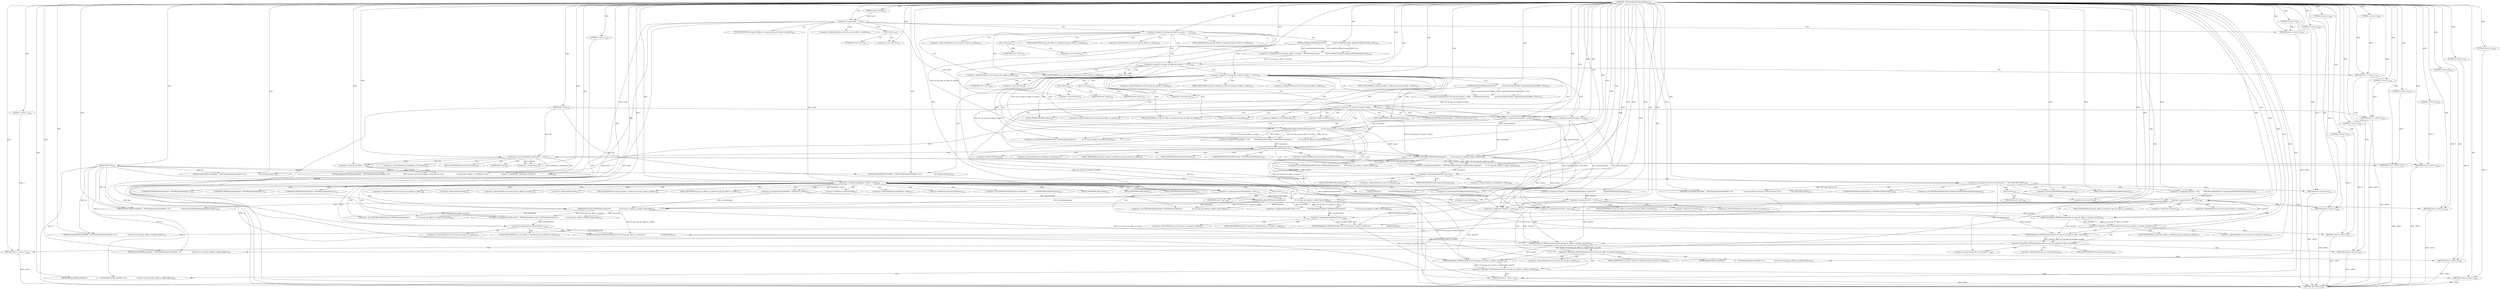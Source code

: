 digraph "_TIFFCheckDirNumberAndOffset" {  
"91745" [label = <(METHOD,_TIFFCheckDirNumberAndOffset)<SUB>5332</SUB>> ]
"92091" [label = <(METHOD_RETURN,int)<SUB>5332</SUB>> ]
"91746" [label = <(PARAM,TIFF *tif)<SUB>5332</SUB>> ]
"91747" [label = <(PARAM,tdir_t dirn)<SUB>5332</SUB>> ]
"91748" [label = <(PARAM,uint64_t diroff)<SUB>5332</SUB>> ]
"91834" [label = <(&lt;operator&gt;.assignment,entry.offset = diroff)<SUB>5369</SUB>> ]
"91839" [label = <(&lt;operator&gt;.assignment,entry.dirNumber = dirn)<SUB>5370</SUB>> ]
"91845" [label = <(&lt;operator&gt;.assignment,*foundEntry =\012        (TIFFOffsetAndDirNumber *)TIFFHashSetLookup(\012            tif-&gt;tif_map_dir_offset_to_number, &amp;entry))<SUB>5372</SUB>> ]
"91887" [label = <(&lt;operator&gt;.assignment,foundEntry = (TIFFOffsetAndDirNumber *)TIFFHashSetLookup(\012        tif-&gt;tif_map_dir_number_to_offset, &amp;entry))<SUB>5394</SUB>> ]
"92031" [label = <(&lt;operator&gt;.assignment,*entryPtr =\012        (TIFFOffsetAndDirNumber *)malloc(sizeof(TIFFOffsetAndDirNumber)))<SUB>5459</SUB>> ]
"92053" [label = <(&lt;operator&gt;.assignment,*entryPtr = entry)<SUB>5469</SUB>> ]
"92085" [label = <(&lt;operator&gt;.postIncrement,tif-&gt;tif_dirnumber++)<SUB>5484</SUB>> ]
"92089" [label = <(RETURN,return 1;,return 1;)<SUB>5486</SUB>> ]
"91751" [label = <(&lt;operator&gt;.equals,diroff == 0)<SUB>5334</SUB>> ]
"91758" [label = <(&lt;operator&gt;.equals,tif-&gt;tif_map_dir_offset_to_number == NULL)<SUB>5337</SUB>> ]
"91794" [label = <(&lt;operator&gt;.equals,tif-&gt;tif_map_dir_number_to_offset == NULL)<SUB>5349</SUB>> ]
"91856" [label = <(&lt;operator&gt;.logicalAnd,foundEntry &amp;&amp; 1)<SUB>5375</SUB>> ]
"91898" [label = <(&lt;operator&gt;.logicalAnd,foundEntry &amp;&amp; 1)<SUB>5396</SUB>> ]
"92017" [label = <(&lt;operator&gt;.greaterEqualsThan,tif-&gt;tif_dirnumber &gt;= TIFF_MAX_DIR_COUNT)<SUB>5451</SUB>> ]
"92039" [label = <(&lt;operator&gt;.equals,entryPtr == NULL)<SUB>5461</SUB>> ]
"92058" [label = <(&lt;operator&gt;.logicalNot,!TIFFHashSetInsert(tif-&gt;tif_map_dir_offset_to_number, entryPtr))<SUB>5471</SUB>> ]
"92072" [label = <(&lt;operator&gt;.logicalNot,!TIFFHashSetInsert(tif-&gt;tif_map_dir_number_to_offset, entryPtr))<SUB>5477</SUB>> ]
"92090" [label = <(LITERAL,1,return 1;)<SUB>5486</SUB>> ]
"91755" [label = <(RETURN,return 0;,return 0;)<SUB>5335</SUB>> ]
"91768" [label = <(&lt;operator&gt;.assignment,tif-&gt;tif_map_dir_offset_to_number = TIFFHashSetNew(\012            hashFuncOffsetToNumber, equalFuncOffsetToNumber, free))<SUB>5339</SUB>> ]
"91804" [label = <(&lt;operator&gt;.assignment,tif-&gt;tif_map_dir_number_to_offset = TIFFHashSetNew(\012            hashFuncNumberToOffset, equalFuncNumberToOffset, NULL))<SUB>5353</SUB>> ]
"91847" [label = <(&lt;operator&gt;.cast,(TIFFOffsetAndDirNumber *)TIFFHashSetLookup(\012            tif-&gt;tif_map_dir_offset_to_number, &amp;entry))<SUB>5373</SUB>> ]
"91889" [label = <(&lt;operator&gt;.cast,(TIFFOffsetAndDirNumber *)TIFFHashSetLookup(\012        tif-&gt;tif_map_dir_number_to_offset, &amp;entry))<SUB>5394</SUB>> ]
"92014" [label = <(RETURN,return 1;,return 1;)<SUB>5447</SUB>> ]
"92023" [label = <(TIFFErrorExtR,TIFFErrorExtR(tif, &quot;_TIFFCheckDirNumberAndOffset&quot;,\012                      &quot;Cannot handle more than %u TIFF directories&quot;,\012                      TIFF_MAX_DIR_COUNT))<SUB>5453</SUB>> ]
"92028" [label = <(RETURN,return 0;,return 0;)<SUB>5456</SUB>> ]
"92047" [label = <(TIFFErrorExtR,TIFFErrorExtR(tif, &quot;_TIFFCheckDirNumberAndOffset&quot;,\012                      &quot;malloc(sizeof(TIFFOffsetAndDirNumber)) failed&quot;))<SUB>5463</SUB>> ]
"92051" [label = <(RETURN,return 0;,return 0;)<SUB>5465</SUB>> ]
"92065" [label = <(TIFFErrorExtR,TIFFErrorExtR(tif, &quot;_TIFFCheckDirNumberAndOffset&quot;,\012                      &quot;Insertion in tif_map_dir_offset_to_number failed&quot;))<SUB>5473</SUB>> ]
"92069" [label = <(RETURN,return 0;,return 0;)<SUB>5475</SUB>> ]
"92079" [label = <(TIFFErrorExtR,TIFFErrorExtR(tif, &quot;_TIFFCheckDirNumberAndOffset&quot;,\012                      &quot;Insertion in tif_map_dir_number_to_offset failed&quot;))<SUB>5479</SUB>> ]
"92083" [label = <(RETURN,return 0;,return 0;)<SUB>5481</SUB>> ]
"91756" [label = <(LITERAL,0,return 0;)<SUB>5335</SUB>> ]
"91777" [label = <(&lt;operator&gt;.equals,tif-&gt;tif_map_dir_offset_to_number == NULL)<SUB>5341</SUB>> ]
"91817" [label = <(&lt;operator&gt;.equals,tif-&gt;tif_map_dir_number_to_offset == NULL)<SUB>5355</SUB>> ]
"91849" [label = <(TIFFHashSetLookup,TIFFHashSetLookup(\012            tif-&gt;tif_map_dir_offset_to_number, &amp;entry))<SUB>5373</SUB>> ]
"91861" [label = <(&lt;operator&gt;.equals,foundEntry-&gt;dirNumber == dirn)<SUB>5377</SUB>> ]
"91891" [label = <(TIFFHashSetLookup,TIFFHashSetLookup(\012        tif-&gt;tif_map_dir_number_to_offset, &amp;entry))<SUB>5394</SUB>> ]
"91903" [label = <(&lt;operator&gt;.notEquals,foundEntry-&gt;offset != diroff)<SUB>5398</SUB>> ]
"92015" [label = <(LITERAL,1,return 1;)<SUB>5447</SUB>> ]
"92029" [label = <(LITERAL,0,return 0;)<SUB>5456</SUB>> ]
"92035" [label = <(malloc,malloc(sizeof(TIFFOffsetAndDirNumber)))<SUB>5460</SUB>> ]
"92052" [label = <(LITERAL,0,return 0;)<SUB>5465</SUB>> ]
"92059" [label = <(TIFFHashSetInsert,TIFFHashSetInsert(tif-&gt;tif_map_dir_offset_to_number, entryPtr))<SUB>5471</SUB>> ]
"92070" [label = <(LITERAL,0,return 0;)<SUB>5475</SUB>> ]
"92073" [label = <(TIFFHashSetInsert,TIFFHashSetInsert(tif-&gt;tif_map_dir_number_to_offset, entryPtr))<SUB>5477</SUB>> ]
"92084" [label = <(LITERAL,0,return 0;)<SUB>5481</SUB>> ]
"91764" [label = <(&lt;operator&gt;.cast,(void *)0)<SUB>5337</SUB>> ]
"91772" [label = <(TIFFHashSetNew,TIFFHashSetNew(\012            hashFuncOffsetToNumber, equalFuncOffsetToNumber, free))<SUB>5339</SUB>> ]
"91787" [label = <(TIFFErrorExtR,TIFFErrorExtR(tif, &quot;_TIFFCheckDirNumberAndOffset&quot;,\012                          &quot;Not enough memory&quot;))<SUB>5343</SUB>> ]
"91791" [label = <(RETURN,return 1;,return 1;)<SUB>5345</SUB>> ]
"91800" [label = <(&lt;operator&gt;.cast,(void *)0)<SUB>5349</SUB>> ]
"91808" [label = <(TIFFHashSetNew,TIFFHashSetNew(\012            hashFuncNumberToOffset, equalFuncNumberToOffset, NULL))<SUB>5353</SUB>> ]
"91827" [label = <(TIFFErrorExtR,TIFFErrorExtR(tif, &quot;_TIFFCheckDirNumberAndOffset&quot;,\012                          &quot;Not enough memory&quot;))<SUB>5357</SUB>> ]
"91831" [label = <(RETURN,return 1;,return 1;)<SUB>5359</SUB>> ]
"91867" [label = <(RETURN,return 1;,return 1;)<SUB>5379</SUB>> ]
"91910" [label = <(&lt;operator&gt;.assignment,entryOld.offset = foundEntry-&gt;offset)<SUB>5401</SUB>> ]
"91917" [label = <(&lt;operator&gt;.assignment,entryOld.dirNumber = dirn)<SUB>5402</SUB>> ]
"91923" [label = <(&lt;operator&gt;.assignment,*foundEntryOld =\012                (TIFFOffsetAndDirNumber *)TIFFHashSetLookup(\012                    tif-&gt;tif_map_dir_number_to_offset, &amp;entryOld))<SUB>5406</SUB>> ]
"91943" [label = <(&lt;operator&gt;.assignment,foundEntryOld = (TIFFOffsetAndDirNumber *)TIFFHashSetLookup(\012                tif-&gt;tif_map_dir_offset_to_number, &amp;entryOld))<SUB>5414</SUB>> ]
"91964" [label = <(&lt;operator&gt;.assignment,*entryPtr = (TIFFOffsetAndDirNumber *)malloc(\012                sizeof(TIFFOffsetAndDirNumber)))<SUB>5422</SUB>> ]
"91982" [label = <(&lt;operator&gt;.assignment,*entryPtr = entry)<SUB>5430</SUB>> ]
"92036" [label = <(&lt;operator&gt;.sizeOf,sizeof(TIFFOffsetAndDirNumber))<SUB>5460</SUB>> ]
"92043" [label = <(&lt;operator&gt;.cast,(void *)0)<SUB>5461</SUB>> ]
"91792" [label = <(LITERAL,1,return 1;)<SUB>5345</SUB>> ]
"91832" [label = <(LITERAL,1,return 1;)<SUB>5359</SUB>> ]
"91868" [label = <(LITERAL,1,return 1;)<SUB>5379</SUB>> ]
"91871" [label = <(TIFFWarningExtR,TIFFWarningExtR(tif, &quot;_TIFFCheckDirNumberAndOffset&quot;,\012                            &quot;TIFF directory %d has IFD looping to directory %u &quot;\012                            &quot;at offset 0x%&quot; PRIx64 &quot; (%&quot; PRIu64 &quot;)&quot;,\012                            (int)dirn - 1, foundEntry-&gt;dirNumber, diroff,\012                            diroff))<SUB>5383</SUB>> ]
"91885" [label = <(RETURN,return 0;,return 0;)<SUB>5388</SUB>> ]
"91934" [label = <(&lt;operator&gt;.logicalAnd,foundEntryOld &amp;&amp; 1)<SUB>5409</SUB>> ]
"91954" [label = <(&lt;operator&gt;.logicalAnd,foundEntryOld &amp;&amp; 1)<SUB>5416</SUB>> ]
"91972" [label = <(&lt;operator&gt;.equals,entryPtr == NULL)<SUB>5424</SUB>> ]
"91987" [label = <(&lt;operator&gt;.logicalNot,!TIFFHashSetInsert(tif-&gt;tif_map_dir_offset_to_number, entryPtr))<SUB>5432</SUB>> ]
"92001" [label = <(&lt;operator&gt;.logicalNot,!TIFFHashSetInsert(tif-&gt;tif_map_dir_number_to_offset, entryPtr))<SUB>5439</SUB>> ]
"91783" [label = <(&lt;operator&gt;.cast,(void *)0)<SUB>5341</SUB>> ]
"91813" [label = <(&lt;operator&gt;.cast,(void *)0)<SUB>5354</SUB>> ]
"91823" [label = <(&lt;operator&gt;.cast,(void *)0)<SUB>5355</SUB>> ]
"91886" [label = <(LITERAL,0,return 0;)<SUB>5388</SUB>> ]
"91925" [label = <(&lt;operator&gt;.cast,(TIFFOffsetAndDirNumber *)TIFFHashSetLookup(\012                    tif-&gt;tif_map_dir_number_to_offset, &amp;entryOld))<SUB>5407</SUB>> ]
"91938" [label = <(TIFFHashSetRemove,TIFFHashSetRemove(tif-&gt;tif_map_dir_number_to_offset,\012                                  foundEntryOld))<SUB>5411</SUB>> ]
"91945" [label = <(&lt;operator&gt;.cast,(TIFFOffsetAndDirNumber *)TIFFHashSetLookup(\012                tif-&gt;tif_map_dir_offset_to_number, &amp;entryOld))<SUB>5414</SUB>> ]
"91958" [label = <(TIFFHashSetRemove,TIFFHashSetRemove(tif-&gt;tif_map_dir_offset_to_number,\012                                  foundEntryOld))<SUB>5418</SUB>> ]
"91980" [label = <(RETURN,return 0;,return 0;)<SUB>5426</SUB>> ]
"91994" [label = <(TIFFErrorExtR,TIFFErrorExtR(\012                    tif, &quot;_TIFFCheckDirNumberAndOffset&quot;,\012                    &quot;Insertion in tif_map_dir_offset_to_number failed&quot;))<SUB>5434</SUB>> ]
"91998" [label = <(RETURN,return 0;,return 0;)<SUB>5437</SUB>> ]
"92008" [label = <(TIFFErrorExtR,TIFFErrorExtR(\012                    tif, &quot;_TIFFCheckDirNumberAndOffset&quot;,\012                    &quot;Insertion in tif_map_dir_number_to_offset failed&quot;))<SUB>5441</SUB>> ]
"92012" [label = <(RETURN,return 0;,return 0;)<SUB>5444</SUB>> ]
"91875" [label = <(&lt;operator&gt;.subtraction,(int)dirn - 1)<SUB>5386</SUB>> ]
"91927" [label = <(TIFFHashSetLookup,TIFFHashSetLookup(\012                    tif-&gt;tif_map_dir_number_to_offset, &amp;entryOld))<SUB>5407</SUB>> ]
"91947" [label = <(TIFFHashSetLookup,TIFFHashSetLookup(\012                tif-&gt;tif_map_dir_offset_to_number, &amp;entryOld))<SUB>5414</SUB>> ]
"91968" [label = <(malloc,malloc(\012                sizeof(TIFFOffsetAndDirNumber)))<SUB>5422</SUB>> ]
"91981" [label = <(LITERAL,0,return 0;)<SUB>5426</SUB>> ]
"91988" [label = <(TIFFHashSetInsert,TIFFHashSetInsert(tif-&gt;tif_map_dir_offset_to_number, entryPtr))<SUB>5432</SUB>> ]
"91999" [label = <(LITERAL,0,return 0;)<SUB>5437</SUB>> ]
"92002" [label = <(TIFFHashSetInsert,TIFFHashSetInsert(tif-&gt;tif_map_dir_number_to_offset, entryPtr))<SUB>5439</SUB>> ]
"92013" [label = <(LITERAL,0,return 0;)<SUB>5444</SUB>> ]
"91876" [label = <(&lt;operator&gt;.cast,(int)dirn)<SUB>5386</SUB>> ]
"91969" [label = <(&lt;operator&gt;.sizeOf,sizeof(TIFFOffsetAndDirNumber))<SUB>5423</SUB>> ]
"91976" [label = <(&lt;operator&gt;.cast,(void *)0)<SUB>5424</SUB>> ]
"91835" [label = <(&lt;operator&gt;.fieldAccess,entry.offset)<SUB>5369</SUB>> ]
"91840" [label = <(&lt;operator&gt;.fieldAccess,entry.dirNumber)<SUB>5370</SUB>> ]
"92033" [label = <(&lt;operator&gt;.cast,(TIFFOffsetAndDirNumber *)malloc(sizeof(TIFFOffsetAndDirNumber)))<SUB>5460</SUB>> ]
"92054" [label = <(&lt;operator&gt;.indirection,*entryPtr)<SUB>5469</SUB>> ]
"92086" [label = <(&lt;operator&gt;.indirectFieldAccess,tif-&gt;tif_dirnumber)<SUB>5484</SUB>> ]
"91759" [label = <(&lt;operator&gt;.indirectFieldAccess,tif-&gt;tif_map_dir_offset_to_number)<SUB>5337</SUB>> ]
"91762" [label = <(NULL,NULL)<SUB>5337</SUB>> ]
"91795" [label = <(&lt;operator&gt;.indirectFieldAccess,tif-&gt;tif_map_dir_number_to_offset)<SUB>5349</SUB>> ]
"91798" [label = <(NULL,NULL)<SUB>5349</SUB>> ]
"91837" [label = <(FIELD_IDENTIFIER,offset,offset)<SUB>5369</SUB>> ]
"91842" [label = <(FIELD_IDENTIFIER,dirNumber,dirNumber)<SUB>5370</SUB>> ]
"91848" [label = <(UNKNOWN,TIFFOffsetAndDirNumber *,TIFFOffsetAndDirNumber *)<SUB>5373</SUB>> ]
"91890" [label = <(UNKNOWN,TIFFOffsetAndDirNumber *,TIFFOffsetAndDirNumber *)<SUB>5394</SUB>> ]
"92018" [label = <(&lt;operator&gt;.indirectFieldAccess,tif-&gt;tif_dirnumber)<SUB>5451</SUB>> ]
"92034" [label = <(UNKNOWN,TIFFOffsetAndDirNumber *,TIFFOffsetAndDirNumber *)<SUB>5460</SUB>> ]
"92041" [label = <(NULL,NULL)<SUB>5461</SUB>> ]
"92088" [label = <(FIELD_IDENTIFIER,tif_dirnumber,tif_dirnumber)<SUB>5484</SUB>> ]
"91761" [label = <(FIELD_IDENTIFIER,tif_map_dir_offset_to_number,tif_map_dir_offset_to_number)<SUB>5337</SUB>> ]
"91769" [label = <(&lt;operator&gt;.indirectFieldAccess,tif-&gt;tif_map_dir_offset_to_number)<SUB>5339</SUB>> ]
"91797" [label = <(FIELD_IDENTIFIER,tif_map_dir_number_to_offset,tif_map_dir_number_to_offset)<SUB>5349</SUB>> ]
"91805" [label = <(&lt;operator&gt;.indirectFieldAccess,tif-&gt;tif_map_dir_number_to_offset)<SUB>5353</SUB>> ]
"91850" [label = <(&lt;operator&gt;.indirectFieldAccess,tif-&gt;tif_map_dir_offset_to_number)<SUB>5374</SUB>> ]
"91853" [label = <(&lt;operator&gt;.addressOf,&amp;entry)<SUB>5374</SUB>> ]
"91892" [label = <(&lt;operator&gt;.indirectFieldAccess,tif-&gt;tif_map_dir_number_to_offset)<SUB>5395</SUB>> ]
"91895" [label = <(&lt;operator&gt;.addressOf,&amp;entry)<SUB>5395</SUB>> ]
"92020" [label = <(FIELD_IDENTIFIER,tif_dirnumber,tif_dirnumber)<SUB>5451</SUB>> ]
"92060" [label = <(&lt;operator&gt;.indirectFieldAccess,tif-&gt;tif_map_dir_offset_to_number)<SUB>5471</SUB>> ]
"92074" [label = <(&lt;operator&gt;.indirectFieldAccess,tif-&gt;tif_map_dir_number_to_offset)<SUB>5477</SUB>> ]
"91771" [label = <(FIELD_IDENTIFIER,tif_map_dir_offset_to_number,tif_map_dir_offset_to_number)<SUB>5339</SUB>> ]
"91778" [label = <(&lt;operator&gt;.indirectFieldAccess,tif-&gt;tif_map_dir_offset_to_number)<SUB>5341</SUB>> ]
"91781" [label = <(NULL,NULL)<SUB>5341</SUB>> ]
"91807" [label = <(FIELD_IDENTIFIER,tif_map_dir_number_to_offset,tif_map_dir_number_to_offset)<SUB>5353</SUB>> ]
"91811" [label = <(NULL,NULL)<SUB>5354</SUB>> ]
"91818" [label = <(&lt;operator&gt;.indirectFieldAccess,tif-&gt;tif_map_dir_number_to_offset)<SUB>5355</SUB>> ]
"91821" [label = <(NULL,NULL)<SUB>5355</SUB>> ]
"91852" [label = <(FIELD_IDENTIFIER,tif_map_dir_offset_to_number,tif_map_dir_offset_to_number)<SUB>5374</SUB>> ]
"91862" [label = <(&lt;operator&gt;.indirectFieldAccess,foundEntry-&gt;dirNumber)<SUB>5377</SUB>> ]
"91894" [label = <(FIELD_IDENTIFIER,tif_map_dir_number_to_offset,tif_map_dir_number_to_offset)<SUB>5395</SUB>> ]
"91904" [label = <(&lt;operator&gt;.indirectFieldAccess,foundEntry-&gt;offset)<SUB>5398</SUB>> ]
"92062" [label = <(FIELD_IDENTIFIER,tif_map_dir_offset_to_number,tif_map_dir_offset_to_number)<SUB>5471</SUB>> ]
"92076" [label = <(FIELD_IDENTIFIER,tif_map_dir_number_to_offset,tif_map_dir_number_to_offset)<SUB>5477</SUB>> ]
"91765" [label = <(UNKNOWN,void *,void *)<SUB>5337</SUB>> ]
"91780" [label = <(FIELD_IDENTIFIER,tif_map_dir_offset_to_number,tif_map_dir_offset_to_number)<SUB>5341</SUB>> ]
"91801" [label = <(UNKNOWN,void *,void *)<SUB>5349</SUB>> ]
"91820" [label = <(FIELD_IDENTIFIER,tif_map_dir_number_to_offset,tif_map_dir_number_to_offset)<SUB>5355</SUB>> ]
"91864" [label = <(FIELD_IDENTIFIER,dirNumber,dirNumber)<SUB>5377</SUB>> ]
"91906" [label = <(FIELD_IDENTIFIER,offset,offset)<SUB>5398</SUB>> ]
"91911" [label = <(&lt;operator&gt;.fieldAccess,entryOld.offset)<SUB>5401</SUB>> ]
"91914" [label = <(&lt;operator&gt;.indirectFieldAccess,foundEntry-&gt;offset)<SUB>5401</SUB>> ]
"91918" [label = <(&lt;operator&gt;.fieldAccess,entryOld.dirNumber)<SUB>5402</SUB>> ]
"91966" [label = <(&lt;operator&gt;.cast,(TIFFOffsetAndDirNumber *)malloc(\012                sizeof(TIFFOffsetAndDirNumber)))<SUB>5422</SUB>> ]
"91983" [label = <(&lt;operator&gt;.indirection,*entryPtr)<SUB>5430</SUB>> ]
"92044" [label = <(UNKNOWN,void *,void *)<SUB>5461</SUB>> ]
"91880" [label = <(&lt;operator&gt;.indirectFieldAccess,foundEntry-&gt;dirNumber)<SUB>5386</SUB>> ]
"91913" [label = <(FIELD_IDENTIFIER,offset,offset)<SUB>5401</SUB>> ]
"91916" [label = <(FIELD_IDENTIFIER,offset,offset)<SUB>5401</SUB>> ]
"91920" [label = <(FIELD_IDENTIFIER,dirNumber,dirNumber)<SUB>5402</SUB>> ]
"91926" [label = <(UNKNOWN,TIFFOffsetAndDirNumber *,TIFFOffsetAndDirNumber *)<SUB>5407</SUB>> ]
"91946" [label = <(UNKNOWN,TIFFOffsetAndDirNumber *,TIFFOffsetAndDirNumber *)<SUB>5414</SUB>> ]
"91967" [label = <(UNKNOWN,TIFFOffsetAndDirNumber *,TIFFOffsetAndDirNumber *)<SUB>5422</SUB>> ]
"91974" [label = <(NULL,NULL)<SUB>5424</SUB>> ]
"91784" [label = <(UNKNOWN,void *,void *)<SUB>5341</SUB>> ]
"91814" [label = <(UNKNOWN,void *,void *)<SUB>5354</SUB>> ]
"91824" [label = <(UNKNOWN,void *,void *)<SUB>5355</SUB>> ]
"91882" [label = <(FIELD_IDENTIFIER,dirNumber,dirNumber)<SUB>5386</SUB>> ]
"91928" [label = <(&lt;operator&gt;.indirectFieldAccess,tif-&gt;tif_map_dir_number_to_offset)<SUB>5408</SUB>> ]
"91931" [label = <(&lt;operator&gt;.addressOf,&amp;entryOld)<SUB>5408</SUB>> ]
"91939" [label = <(&lt;operator&gt;.indirectFieldAccess,tif-&gt;tif_map_dir_number_to_offset)<SUB>5411</SUB>> ]
"91948" [label = <(&lt;operator&gt;.indirectFieldAccess,tif-&gt;tif_map_dir_offset_to_number)<SUB>5415</SUB>> ]
"91951" [label = <(&lt;operator&gt;.addressOf,&amp;entryOld)<SUB>5415</SUB>> ]
"91959" [label = <(&lt;operator&gt;.indirectFieldAccess,tif-&gt;tif_map_dir_offset_to_number)<SUB>5418</SUB>> ]
"91989" [label = <(&lt;operator&gt;.indirectFieldAccess,tif-&gt;tif_map_dir_offset_to_number)<SUB>5432</SUB>> ]
"92003" [label = <(&lt;operator&gt;.indirectFieldAccess,tif-&gt;tif_map_dir_number_to_offset)<SUB>5439</SUB>> ]
"91877" [label = <(UNKNOWN,int,int)<SUB>5386</SUB>> ]
"91930" [label = <(FIELD_IDENTIFIER,tif_map_dir_number_to_offset,tif_map_dir_number_to_offset)<SUB>5408</SUB>> ]
"91941" [label = <(FIELD_IDENTIFIER,tif_map_dir_number_to_offset,tif_map_dir_number_to_offset)<SUB>5411</SUB>> ]
"91950" [label = <(FIELD_IDENTIFIER,tif_map_dir_offset_to_number,tif_map_dir_offset_to_number)<SUB>5415</SUB>> ]
"91961" [label = <(FIELD_IDENTIFIER,tif_map_dir_offset_to_number,tif_map_dir_offset_to_number)<SUB>5418</SUB>> ]
"91991" [label = <(FIELD_IDENTIFIER,tif_map_dir_offset_to_number,tif_map_dir_offset_to_number)<SUB>5432</SUB>> ]
"92005" [label = <(FIELD_IDENTIFIER,tif_map_dir_number_to_offset,tif_map_dir_number_to_offset)<SUB>5439</SUB>> ]
"91977" [label = <(UNKNOWN,void *,void *)<SUB>5424</SUB>> ]
  "92012" -> "92091"  [ label = "DDG: &lt;RET&gt;"] 
  "91755" -> "92091"  [ label = "DDG: &lt;RET&gt;"] 
  "92028" -> "92091"  [ label = "DDG: &lt;RET&gt;"] 
  "92089" -> "92091"  [ label = "DDG: &lt;RET&gt;"] 
  "91831" -> "92091"  [ label = "DDG: &lt;RET&gt;"] 
  "92014" -> "92091"  [ label = "DDG: &lt;RET&gt;"] 
  "91791" -> "92091"  [ label = "DDG: &lt;RET&gt;"] 
  "92083" -> "92091"  [ label = "DDG: &lt;RET&gt;"] 
  "92069" -> "92091"  [ label = "DDG: &lt;RET&gt;"] 
  "91885" -> "92091"  [ label = "DDG: &lt;RET&gt;"] 
  "91980" -> "92091"  [ label = "DDG: &lt;RET&gt;"] 
  "92051" -> "92091"  [ label = "DDG: &lt;RET&gt;"] 
  "91998" -> "92091"  [ label = "DDG: &lt;RET&gt;"] 
  "91867" -> "92091"  [ label = "DDG: &lt;RET&gt;"] 
  "91746" -> "92091"  [ label = "DDG: tif"] 
  "91747" -> "92091"  [ label = "DDG: dirn"] 
  "91751" -> "92091"  [ label = "DDG: diroff"] 
  "91751" -> "92091"  [ label = "DDG: diroff == 0"] 
  "91808" -> "92091"  [ label = "DDG: equalFuncNumberToOffset"] 
  "91772" -> "92091"  [ label = "DDG: free"] 
  "91745" -> "91746"  [ label = "DDG: "] 
  "91745" -> "91747"  [ label = "DDG: "] 
  "91745" -> "91748"  [ label = "DDG: "] 
  "91751" -> "91834"  [ label = "DDG: diroff"] 
  "91745" -> "91834"  [ label = "DDG: "] 
  "91747" -> "91839"  [ label = "DDG: dirn"] 
  "91745" -> "91839"  [ label = "DDG: "] 
  "91849" -> "91845"  [ label = "DDG: tif-&gt;tif_map_dir_offset_to_number"] 
  "91849" -> "91845"  [ label = "DDG: &amp;entry"] 
  "91891" -> "91887"  [ label = "DDG: tif-&gt;tif_map_dir_number_to_offset"] 
  "91891" -> "91887"  [ label = "DDG: &amp;entry"] 
  "91834" -> "92053"  [ label = "DDG: entry.offset"] 
  "91839" -> "92053"  [ label = "DDG: entry.dirNumber"] 
  "91891" -> "92053"  [ label = "DDG: &amp;entry"] 
  "91745" -> "92053"  [ label = "DDG: "] 
  "91849" -> "92053"  [ label = "DDG: &amp;entry"] 
  "92090" -> "92089"  [ label = "DDG: 1"] 
  "91745" -> "92089"  [ label = "DDG: "] 
  "91745" -> "91845"  [ label = "DDG: "] 
  "91745" -> "91887"  [ label = "DDG: "] 
  "91745" -> "92031"  [ label = "DDG: "] 
  "92017" -> "92085"  [ label = "DDG: tif-&gt;tif_dirnumber"] 
  "91745" -> "92090"  [ label = "DDG: "] 
  "91748" -> "91751"  [ label = "DDG: diroff"] 
  "91745" -> "91751"  [ label = "DDG: "] 
  "91756" -> "91755"  [ label = "DDG: 0"] 
  "91745" -> "91755"  [ label = "DDG: "] 
  "91745" -> "91758"  [ label = "DDG: "] 
  "91772" -> "91768"  [ label = "DDG: hashFuncOffsetToNumber"] 
  "91772" -> "91768"  [ label = "DDG: equalFuncOffsetToNumber"] 
  "91772" -> "91768"  [ label = "DDG: free"] 
  "91745" -> "91794"  [ label = "DDG: "] 
  "91808" -> "91804"  [ label = "DDG: hashFuncNumberToOffset"] 
  "91808" -> "91804"  [ label = "DDG: equalFuncNumberToOffset"] 
  "91808" -> "91804"  [ label = "DDG: NULL"] 
  "91849" -> "91847"  [ label = "DDG: tif-&gt;tif_map_dir_offset_to_number"] 
  "91849" -> "91847"  [ label = "DDG: &amp;entry"] 
  "91845" -> "91856"  [ label = "DDG: foundEntry"] 
  "91745" -> "91856"  [ label = "DDG: "] 
  "91891" -> "91889"  [ label = "DDG: tif-&gt;tif_map_dir_number_to_offset"] 
  "91891" -> "91889"  [ label = "DDG: &amp;entry"] 
  "91887" -> "91898"  [ label = "DDG: foundEntry"] 
  "91745" -> "91898"  [ label = "DDG: "] 
  "92015" -> "92014"  [ label = "DDG: 1"] 
  "91745" -> "92014"  [ label = "DDG: "] 
  "91745" -> "92017"  [ label = "DDG: "] 
  "92029" -> "92028"  [ label = "DDG: 0"] 
  "91745" -> "92028"  [ label = "DDG: "] 
  "92031" -> "92039"  [ label = "DDG: entryPtr"] 
  "91745" -> "92039"  [ label = "DDG: "] 
  "92052" -> "92051"  [ label = "DDG: 0"] 
  "91745" -> "92051"  [ label = "DDG: "] 
  "92059" -> "92058"  [ label = "DDG: tif-&gt;tif_map_dir_offset_to_number"] 
  "92059" -> "92058"  [ label = "DDG: entryPtr"] 
  "92070" -> "92069"  [ label = "DDG: 0"] 
  "91745" -> "92069"  [ label = "DDG: "] 
  "92073" -> "92072"  [ label = "DDG: tif-&gt;tif_map_dir_number_to_offset"] 
  "92073" -> "92072"  [ label = "DDG: entryPtr"] 
  "92084" -> "92083"  [ label = "DDG: 0"] 
  "91745" -> "92083"  [ label = "DDG: "] 
  "91745" -> "91756"  [ label = "DDG: "] 
  "91758" -> "91849"  [ label = "DDG: tif-&gt;tif_map_dir_offset_to_number"] 
  "91777" -> "91849"  [ label = "DDG: tif-&gt;tif_map_dir_offset_to_number"] 
  "91834" -> "91849"  [ label = "DDG: entry.offset"] 
  "91839" -> "91849"  [ label = "DDG: entry.dirNumber"] 
  "91745" -> "91849"  [ label = "DDG: "] 
  "91794" -> "91891"  [ label = "DDG: tif-&gt;tif_map_dir_number_to_offset"] 
  "91817" -> "91891"  [ label = "DDG: tif-&gt;tif_map_dir_number_to_offset"] 
  "91849" -> "91891"  [ label = "DDG: &amp;entry"] 
  "91834" -> "91891"  [ label = "DDG: entry.offset"] 
  "91839" -> "91891"  [ label = "DDG: entry.dirNumber"] 
  "91745" -> "91891"  [ label = "DDG: "] 
  "91745" -> "92015"  [ label = "DDG: "] 
  "91746" -> "92023"  [ label = "DDG: tif"] 
  "91745" -> "92023"  [ label = "DDG: "] 
  "92017" -> "92023"  [ label = "DDG: TIFF_MAX_DIR_COUNT"] 
  "91745" -> "92029"  [ label = "DDG: "] 
  "91745" -> "92035"  [ label = "DDG: "] 
  "91746" -> "92047"  [ label = "DDG: tif"] 
  "91745" -> "92047"  [ label = "DDG: "] 
  "91745" -> "92052"  [ label = "DDG: "] 
  "91849" -> "92059"  [ label = "DDG: tif-&gt;tif_map_dir_offset_to_number"] 
  "92039" -> "92059"  [ label = "DDG: entryPtr"] 
  "92053" -> "92059"  [ label = "DDG: *entryPtr"] 
  "91745" -> "92059"  [ label = "DDG: "] 
  "91746" -> "92065"  [ label = "DDG: tif"] 
  "91745" -> "92065"  [ label = "DDG: "] 
  "91745" -> "92070"  [ label = "DDG: "] 
  "91891" -> "92073"  [ label = "DDG: tif-&gt;tif_map_dir_number_to_offset"] 
  "92053" -> "92073"  [ label = "DDG: *entryPtr"] 
  "92059" -> "92073"  [ label = "DDG: entryPtr"] 
  "91745" -> "92073"  [ label = "DDG: "] 
  "91746" -> "92079"  [ label = "DDG: tif"] 
  "91745" -> "92079"  [ label = "DDG: "] 
  "91745" -> "92084"  [ label = "DDG: "] 
  "91745" -> "91764"  [ label = "DDG: "] 
  "91745" -> "91772"  [ label = "DDG: "] 
  "91768" -> "91777"  [ label = "DDG: tif-&gt;tif_map_dir_offset_to_number"] 
  "91745" -> "91777"  [ label = "DDG: "] 
  "91792" -> "91791"  [ label = "DDG: 1"] 
  "91745" -> "91791"  [ label = "DDG: "] 
  "91745" -> "91800"  [ label = "DDG: "] 
  "91745" -> "91808"  [ label = "DDG: "] 
  "91804" -> "91817"  [ label = "DDG: tif-&gt;tif_map_dir_number_to_offset"] 
  "91745" -> "91817"  [ label = "DDG: "] 
  "91832" -> "91831"  [ label = "DDG: 1"] 
  "91745" -> "91831"  [ label = "DDG: "] 
  "91745" -> "91861"  [ label = "DDG: "] 
  "91747" -> "91861"  [ label = "DDG: dirn"] 
  "91868" -> "91867"  [ label = "DDG: 1"] 
  "91745" -> "91867"  [ label = "DDG: "] 
  "91745" -> "91903"  [ label = "DDG: "] 
  "91751" -> "91903"  [ label = "DDG: diroff"] 
  "91903" -> "91910"  [ label = "DDG: foundEntry-&gt;offset"] 
  "91745" -> "91917"  [ label = "DDG: "] 
  "91747" -> "91917"  [ label = "DDG: dirn"] 
  "91927" -> "91923"  [ label = "DDG: tif-&gt;tif_map_dir_number_to_offset"] 
  "91927" -> "91923"  [ label = "DDG: &amp;entryOld"] 
  "91947" -> "91943"  [ label = "DDG: tif-&gt;tif_map_dir_offset_to_number"] 
  "91947" -> "91943"  [ label = "DDG: &amp;entryOld"] 
  "91834" -> "91982"  [ label = "DDG: entry.offset"] 
  "91839" -> "91982"  [ label = "DDG: entry.dirNumber"] 
  "91891" -> "91982"  [ label = "DDG: &amp;entry"] 
  "91745" -> "91982"  [ label = "DDG: "] 
  "91849" -> "91982"  [ label = "DDG: &amp;entry"] 
  "91745" -> "92036"  [ label = "DDG: "] 
  "91745" -> "92043"  [ label = "DDG: "] 
  "91746" -> "91787"  [ label = "DDG: tif"] 
  "91745" -> "91787"  [ label = "DDG: "] 
  "91745" -> "91792"  [ label = "DDG: "] 
  "91746" -> "91827"  [ label = "DDG: tif"] 
  "91745" -> "91827"  [ label = "DDG: "] 
  "91745" -> "91832"  [ label = "DDG: "] 
  "91745" -> "91868"  [ label = "DDG: "] 
  "91886" -> "91885"  [ label = "DDG: 0"] 
  "91745" -> "91885"  [ label = "DDG: "] 
  "91745" -> "91923"  [ label = "DDG: "] 
  "91745" -> "91943"  [ label = "DDG: "] 
  "91745" -> "91964"  [ label = "DDG: "] 
  "91745" -> "91783"  [ label = "DDG: "] 
  "91745" -> "91813"  [ label = "DDG: "] 
  "91745" -> "91823"  [ label = "DDG: "] 
  "91746" -> "91871"  [ label = "DDG: tif"] 
  "91745" -> "91871"  [ label = "DDG: "] 
  "91875" -> "91871"  [ label = "DDG: (int)dirn"] 
  "91875" -> "91871"  [ label = "DDG: 1"] 
  "91861" -> "91871"  [ label = "DDG: foundEntry-&gt;dirNumber"] 
  "91751" -> "91871"  [ label = "DDG: diroff"] 
  "91745" -> "91886"  [ label = "DDG: "] 
  "91927" -> "91925"  [ label = "DDG: tif-&gt;tif_map_dir_number_to_offset"] 
  "91927" -> "91925"  [ label = "DDG: &amp;entryOld"] 
  "91923" -> "91934"  [ label = "DDG: foundEntryOld"] 
  "91745" -> "91934"  [ label = "DDG: "] 
  "91947" -> "91945"  [ label = "DDG: tif-&gt;tif_map_dir_offset_to_number"] 
  "91947" -> "91945"  [ label = "DDG: &amp;entryOld"] 
  "91943" -> "91954"  [ label = "DDG: foundEntryOld"] 
  "91745" -> "91954"  [ label = "DDG: "] 
  "91964" -> "91972"  [ label = "DDG: entryPtr"] 
  "91745" -> "91972"  [ label = "DDG: "] 
  "91981" -> "91980"  [ label = "DDG: 0"] 
  "91745" -> "91980"  [ label = "DDG: "] 
  "91988" -> "91987"  [ label = "DDG: tif-&gt;tif_map_dir_offset_to_number"] 
  "91988" -> "91987"  [ label = "DDG: entryPtr"] 
  "91999" -> "91998"  [ label = "DDG: 0"] 
  "91745" -> "91998"  [ label = "DDG: "] 
  "92002" -> "92001"  [ label = "DDG: tif-&gt;tif_map_dir_number_to_offset"] 
  "92002" -> "92001"  [ label = "DDG: entryPtr"] 
  "92013" -> "92012"  [ label = "DDG: 0"] 
  "91745" -> "92012"  [ label = "DDG: "] 
  "91861" -> "91875"  [ label = "DDG: dirn"] 
  "91745" -> "91875"  [ label = "DDG: "] 
  "91891" -> "91927"  [ label = "DDG: tif-&gt;tif_map_dir_number_to_offset"] 
  "91910" -> "91927"  [ label = "DDG: entryOld.offset"] 
  "91917" -> "91927"  [ label = "DDG: entryOld.dirNumber"] 
  "91745" -> "91927"  [ label = "DDG: "] 
  "91927" -> "91938"  [ label = "DDG: tif-&gt;tif_map_dir_number_to_offset"] 
  "91934" -> "91938"  [ label = "DDG: foundEntryOld"] 
  "91745" -> "91938"  [ label = "DDG: "] 
  "91849" -> "91947"  [ label = "DDG: tif-&gt;tif_map_dir_offset_to_number"] 
  "91927" -> "91947"  [ label = "DDG: &amp;entryOld"] 
  "91910" -> "91947"  [ label = "DDG: entryOld.offset"] 
  "91917" -> "91947"  [ label = "DDG: entryOld.dirNumber"] 
  "91745" -> "91947"  [ label = "DDG: "] 
  "91947" -> "91958"  [ label = "DDG: tif-&gt;tif_map_dir_offset_to_number"] 
  "91954" -> "91958"  [ label = "DDG: foundEntryOld"] 
  "91745" -> "91958"  [ label = "DDG: "] 
  "91745" -> "91968"  [ label = "DDG: "] 
  "91745" -> "91981"  [ label = "DDG: "] 
  "91947" -> "91988"  [ label = "DDG: tif-&gt;tif_map_dir_offset_to_number"] 
  "91958" -> "91988"  [ label = "DDG: tif-&gt;tif_map_dir_offset_to_number"] 
  "91972" -> "91988"  [ label = "DDG: entryPtr"] 
  "91982" -> "91988"  [ label = "DDG: *entryPtr"] 
  "91745" -> "91988"  [ label = "DDG: "] 
  "91746" -> "91994"  [ label = "DDG: tif"] 
  "91745" -> "91994"  [ label = "DDG: "] 
  "91745" -> "91999"  [ label = "DDG: "] 
  "91927" -> "92002"  [ label = "DDG: tif-&gt;tif_map_dir_number_to_offset"] 
  "91938" -> "92002"  [ label = "DDG: tif-&gt;tif_map_dir_number_to_offset"] 
  "91982" -> "92002"  [ label = "DDG: *entryPtr"] 
  "91988" -> "92002"  [ label = "DDG: entryPtr"] 
  "91745" -> "92002"  [ label = "DDG: "] 
  "91746" -> "92008"  [ label = "DDG: tif"] 
  "91745" -> "92008"  [ label = "DDG: "] 
  "91745" -> "92013"  [ label = "DDG: "] 
  "91861" -> "91876"  [ label = "DDG: dirn"] 
  "91745" -> "91876"  [ label = "DDG: "] 
  "91745" -> "91969"  [ label = "DDG: "] 
  "91745" -> "91976"  [ label = "DDG: "] 
  "91751" -> "91758"  [ label = "CDG: "] 
  "91751" -> "91759"  [ label = "CDG: "] 
  "91751" -> "91755"  [ label = "CDG: "] 
  "91751" -> "91761"  [ label = "CDG: "] 
  "91751" -> "91762"  [ label = "CDG: "] 
  "91758" -> "91772"  [ label = "CDG: "] 
  "91758" -> "91778"  [ label = "CDG: "] 
  "91758" -> "91769"  [ label = "CDG: "] 
  "91758" -> "91777"  [ label = "CDG: "] 
  "91758" -> "91797"  [ label = "CDG: "] 
  "91758" -> "91795"  [ label = "CDG: "] 
  "91758" -> "91771"  [ label = "CDG: "] 
  "91758" -> "91798"  [ label = "CDG: "] 
  "91758" -> "91794"  [ label = "CDG: "] 
  "91758" -> "91768"  [ label = "CDG: "] 
  "91758" -> "91781"  [ label = "CDG: "] 
  "91758" -> "91780"  [ label = "CDG: "] 
  "91794" -> "91808"  [ label = "CDG: "] 
  "91794" -> "91835"  [ label = "CDG: "] 
  "91794" -> "91842"  [ label = "CDG: "] 
  "91794" -> "91847"  [ label = "CDG: "] 
  "91794" -> "91820"  [ label = "CDG: "] 
  "91794" -> "91853"  [ label = "CDG: "] 
  "91794" -> "91807"  [ label = "CDG: "] 
  "91794" -> "91837"  [ label = "CDG: "] 
  "91794" -> "91821"  [ label = "CDG: "] 
  "91794" -> "91817"  [ label = "CDG: "] 
  "91794" -> "91850"  [ label = "CDG: "] 
  "91794" -> "91811"  [ label = "CDG: "] 
  "91794" -> "91839"  [ label = "CDG: "] 
  "91794" -> "91804"  [ label = "CDG: "] 
  "91794" -> "91805"  [ label = "CDG: "] 
  "91794" -> "91852"  [ label = "CDG: "] 
  "91794" -> "91845"  [ label = "CDG: "] 
  "91794" -> "91834"  [ label = "CDG: "] 
  "91794" -> "91849"  [ label = "CDG: "] 
  "91794" -> "91848"  [ label = "CDG: "] 
  "91794" -> "91840"  [ label = "CDG: "] 
  "91794" -> "91818"  [ label = "CDG: "] 
  "91794" -> "91856"  [ label = "CDG: "] 
  "91856" -> "91898"  [ label = "CDG: "] 
  "91856" -> "91892"  [ label = "CDG: "] 
  "91856" -> "91890"  [ label = "CDG: "] 
  "91856" -> "91889"  [ label = "CDG: "] 
  "91856" -> "91864"  [ label = "CDG: "] 
  "91856" -> "91891"  [ label = "CDG: "] 
  "91856" -> "91895"  [ label = "CDG: "] 
  "91856" -> "91861"  [ label = "CDG: "] 
  "91856" -> "91887"  [ label = "CDG: "] 
  "91856" -> "91894"  [ label = "CDG: "] 
  "91856" -> "91862"  [ label = "CDG: "] 
  "91898" -> "91904"  [ label = "CDG: "] 
  "91898" -> "92020"  [ label = "CDG: "] 
  "91898" -> "91906"  [ label = "CDG: "] 
  "91898" -> "92017"  [ label = "CDG: "] 
  "91898" -> "91903"  [ label = "CDG: "] 
  "91898" -> "92018"  [ label = "CDG: "] 
  "92017" -> "92041"  [ label = "CDG: "] 
  "92017" -> "92035"  [ label = "CDG: "] 
  "92017" -> "92034"  [ label = "CDG: "] 
  "92017" -> "92039"  [ label = "CDG: "] 
  "92017" -> "92031"  [ label = "CDG: "] 
  "92017" -> "92033"  [ label = "CDG: "] 
  "92017" -> "92028"  [ label = "CDG: "] 
  "92017" -> "92036"  [ label = "CDG: "] 
  "92017" -> "92023"  [ label = "CDG: "] 
  "92039" -> "92058"  [ label = "CDG: "] 
  "92039" -> "92062"  [ label = "CDG: "] 
  "92039" -> "92047"  [ label = "CDG: "] 
  "92039" -> "92054"  [ label = "CDG: "] 
  "92039" -> "92053"  [ label = "CDG: "] 
  "92039" -> "92060"  [ label = "CDG: "] 
  "92039" -> "92051"  [ label = "CDG: "] 
  "92039" -> "92059"  [ label = "CDG: "] 
  "92058" -> "92073"  [ label = "CDG: "] 
  "92058" -> "92074"  [ label = "CDG: "] 
  "92058" -> "92072"  [ label = "CDG: "] 
  "92058" -> "92065"  [ label = "CDG: "] 
  "92058" -> "92069"  [ label = "CDG: "] 
  "92058" -> "92076"  [ label = "CDG: "] 
  "92072" -> "92086"  [ label = "CDG: "] 
  "92072" -> "92085"  [ label = "CDG: "] 
  "92072" -> "92079"  [ label = "CDG: "] 
  "92072" -> "92089"  [ label = "CDG: "] 
  "92072" -> "92083"  [ label = "CDG: "] 
  "92072" -> "92088"  [ label = "CDG: "] 
  "91762" -> "91765"  [ label = "CDG: "] 
  "91762" -> "91764"  [ label = "CDG: "] 
  "91798" -> "91801"  [ label = "CDG: "] 
  "91798" -> "91800"  [ label = "CDG: "] 
  "92041" -> "92043"  [ label = "CDG: "] 
  "92041" -> "92044"  [ label = "CDG: "] 
  "91777" -> "91791"  [ label = "CDG: "] 
  "91777" -> "91797"  [ label = "CDG: "] 
  "91777" -> "91795"  [ label = "CDG: "] 
  "91777" -> "91798"  [ label = "CDG: "] 
  "91777" -> "91787"  [ label = "CDG: "] 
  "91777" -> "91794"  [ label = "CDG: "] 
  "91817" -> "91835"  [ label = "CDG: "] 
  "91817" -> "91842"  [ label = "CDG: "] 
  "91817" -> "91847"  [ label = "CDG: "] 
  "91817" -> "91853"  [ label = "CDG: "] 
  "91817" -> "91837"  [ label = "CDG: "] 
  "91817" -> "91827"  [ label = "CDG: "] 
  "91817" -> "91850"  [ label = "CDG: "] 
  "91817" -> "91839"  [ label = "CDG: "] 
  "91817" -> "91831"  [ label = "CDG: "] 
  "91817" -> "91852"  [ label = "CDG: "] 
  "91817" -> "91845"  [ label = "CDG: "] 
  "91817" -> "91834"  [ label = "CDG: "] 
  "91817" -> "91849"  [ label = "CDG: "] 
  "91817" -> "91848"  [ label = "CDG: "] 
  "91817" -> "91840"  [ label = "CDG: "] 
  "91817" -> "91856"  [ label = "CDG: "] 
  "91861" -> "91885"  [ label = "CDG: "] 
  "91861" -> "91882"  [ label = "CDG: "] 
  "91861" -> "91876"  [ label = "CDG: "] 
  "91861" -> "91875"  [ label = "CDG: "] 
  "91861" -> "91877"  [ label = "CDG: "] 
  "91861" -> "91880"  [ label = "CDG: "] 
  "91861" -> "91871"  [ label = "CDG: "] 
  "91861" -> "91867"  [ label = "CDG: "] 
  "91903" -> "91923"  [ label = "CDG: "] 
  "91903" -> "91926"  [ label = "CDG: "] 
  "91903" -> "91914"  [ label = "CDG: "] 
  "91903" -> "91946"  [ label = "CDG: "] 
  "91903" -> "91948"  [ label = "CDG: "] 
  "91903" -> "92014"  [ label = "CDG: "] 
  "91903" -> "91947"  [ label = "CDG: "] 
  "91903" -> "91928"  [ label = "CDG: "] 
  "91903" -> "91910"  [ label = "CDG: "] 
  "91903" -> "91927"  [ label = "CDG: "] 
  "91903" -> "91974"  [ label = "CDG: "] 
  "91903" -> "91951"  [ label = "CDG: "] 
  "91903" -> "91966"  [ label = "CDG: "] 
  "91903" -> "91934"  [ label = "CDG: "] 
  "91903" -> "91964"  [ label = "CDG: "] 
  "91903" -> "91911"  [ label = "CDG: "] 
  "91903" -> "91943"  [ label = "CDG: "] 
  "91903" -> "91972"  [ label = "CDG: "] 
  "91903" -> "91916"  [ label = "CDG: "] 
  "91903" -> "91918"  [ label = "CDG: "] 
  "91903" -> "91925"  [ label = "CDG: "] 
  "91903" -> "91967"  [ label = "CDG: "] 
  "91903" -> "91920"  [ label = "CDG: "] 
  "91903" -> "91930"  [ label = "CDG: "] 
  "91903" -> "91913"  [ label = "CDG: "] 
  "91903" -> "91917"  [ label = "CDG: "] 
  "91903" -> "91968"  [ label = "CDG: "] 
  "91903" -> "91969"  [ label = "CDG: "] 
  "91903" -> "91945"  [ label = "CDG: "] 
  "91903" -> "91950"  [ label = "CDG: "] 
  "91903" -> "91931"  [ label = "CDG: "] 
  "91903" -> "91954"  [ label = "CDG: "] 
  "91781" -> "91784"  [ label = "CDG: "] 
  "91781" -> "91783"  [ label = "CDG: "] 
  "91811" -> "91813"  [ label = "CDG: "] 
  "91811" -> "91814"  [ label = "CDG: "] 
  "91821" -> "91824"  [ label = "CDG: "] 
  "91821" -> "91823"  [ label = "CDG: "] 
  "91934" -> "91941"  [ label = "CDG: "] 
  "91934" -> "91939"  [ label = "CDG: "] 
  "91934" -> "91938"  [ label = "CDG: "] 
  "91954" -> "91958"  [ label = "CDG: "] 
  "91954" -> "91959"  [ label = "CDG: "] 
  "91954" -> "91961"  [ label = "CDG: "] 
  "91972" -> "91980"  [ label = "CDG: "] 
  "91972" -> "91989"  [ label = "CDG: "] 
  "91972" -> "91983"  [ label = "CDG: "] 
  "91972" -> "91988"  [ label = "CDG: "] 
  "91972" -> "91982"  [ label = "CDG: "] 
  "91972" -> "91991"  [ label = "CDG: "] 
  "91972" -> "91987"  [ label = "CDG: "] 
  "91987" -> "92001"  [ label = "CDG: "] 
  "91987" -> "91994"  [ label = "CDG: "] 
  "91987" -> "92002"  [ label = "CDG: "] 
  "91987" -> "92003"  [ label = "CDG: "] 
  "91987" -> "92005"  [ label = "CDG: "] 
  "91987" -> "91998"  [ label = "CDG: "] 
  "92001" -> "92012"  [ label = "CDG: "] 
  "92001" -> "92008"  [ label = "CDG: "] 
  "92001" -> "92014"  [ label = "CDG: "] 
  "91974" -> "91977"  [ label = "CDG: "] 
  "91974" -> "91976"  [ label = "CDG: "] 
}
